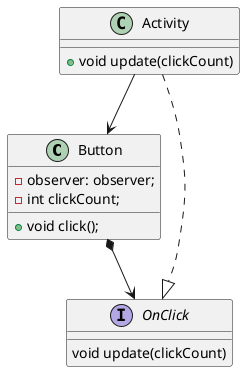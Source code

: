 @startuml
'https://plantuml.com/sequence-diagram

class Button{
- observer: observer;
- int clickCount;
+ void click();
}
class Activity{
+ void update(clickCount)
}
interface OnClick{
void update(clickCount)
}

Activity ..|> OnClick
Button *--> OnClick
Activity --> Button
@enduml